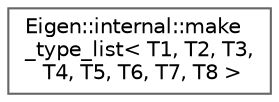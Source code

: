 digraph "类继承关系图"
{
 // LATEX_PDF_SIZE
  bgcolor="transparent";
  edge [fontname=Helvetica,fontsize=10,labelfontname=Helvetica,labelfontsize=10];
  node [fontname=Helvetica,fontsize=10,shape=box,height=0.2,width=0.4];
  rankdir="LR";
  Node0 [id="Node000000",label="Eigen::internal::make\l_type_list\< T1, T2, T3,\l T4, T5, T6, T7, T8 \>",height=0.2,width=0.4,color="grey40", fillcolor="white", style="filled",URL="$struct_eigen_1_1internal_1_1make__type__list.html",tooltip=" "];
}
